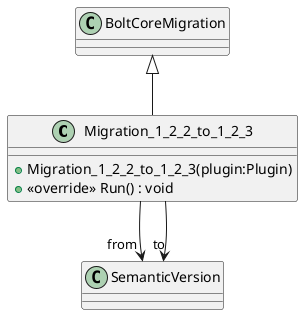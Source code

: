 @startuml
class Migration_1_2_2_to_1_2_3 {
    + Migration_1_2_2_to_1_2_3(plugin:Plugin)
    + <<override>> Run() : void
}
BoltCoreMigration <|-- Migration_1_2_2_to_1_2_3
Migration_1_2_2_to_1_2_3 --> "from" SemanticVersion
Migration_1_2_2_to_1_2_3 --> "to" SemanticVersion
@enduml
